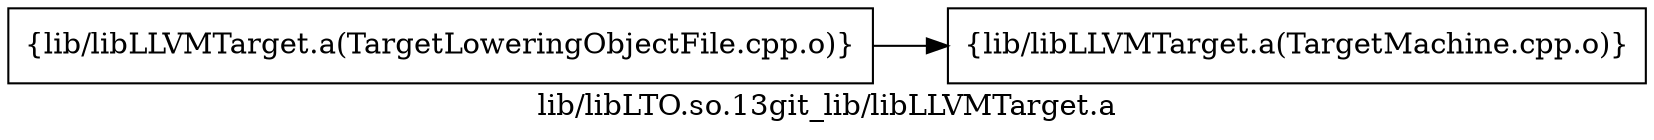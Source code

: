 digraph "lib/libLTO.so.13git_lib/libLLVMTarget.a" {
	label="lib/libLTO.so.13git_lib/libLLVMTarget.a";
	rankdir=LR;

	Node0x55cc82013f68 [shape=record,shape=box,group=0,label="{lib/libLLVMTarget.a(TargetMachine.cpp.o)}"];
	Node0x55cc82014be8 [shape=record,shape=box,group=0,label="{lib/libLLVMTarget.a(TargetLoweringObjectFile.cpp.o)}"];
	Node0x55cc82014be8 -> Node0x55cc82013f68;
}
